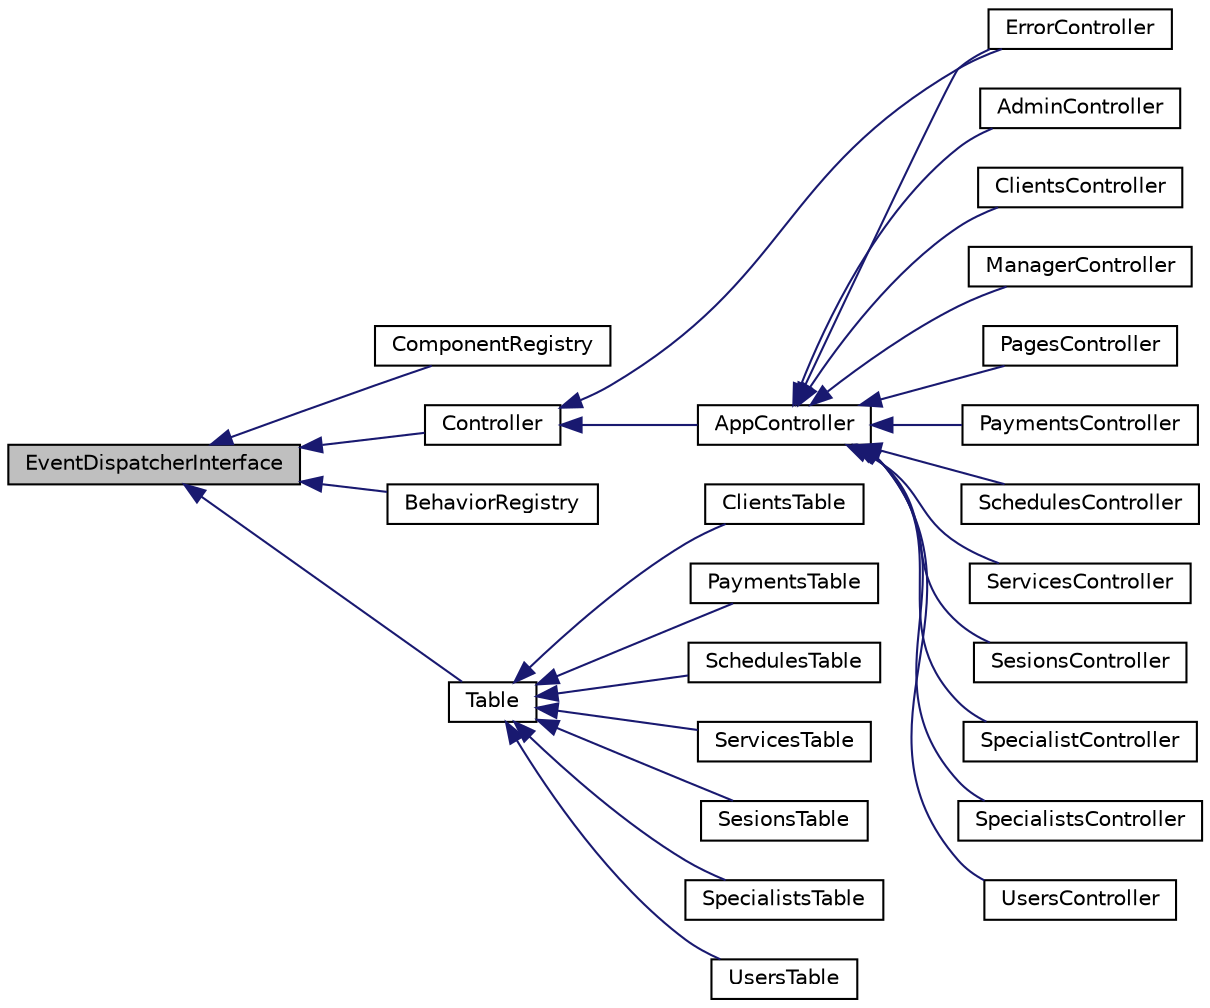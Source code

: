 digraph "EventDispatcherInterface"
{
  edge [fontname="Helvetica",fontsize="10",labelfontname="Helvetica",labelfontsize="10"];
  node [fontname="Helvetica",fontsize="10",shape=record];
  rankdir="LR";
  Node1 [label="EventDispatcherInterface",height=0.2,width=0.4,color="black", fillcolor="grey75", style="filled", fontcolor="black"];
  Node1 -> Node2 [dir="back",color="midnightblue",fontsize="10",style="solid",fontname="Helvetica"];
  Node2 [label="ComponentRegistry",height=0.2,width=0.4,color="black", fillcolor="white", style="filled",URL="$class_cake_1_1_controller_1_1_component_registry.html"];
  Node1 -> Node3 [dir="back",color="midnightblue",fontsize="10",style="solid",fontname="Helvetica"];
  Node3 [label="Controller",height=0.2,width=0.4,color="black", fillcolor="white", style="filled",URL="$class_cake_1_1_controller_1_1_controller.html"];
  Node3 -> Node4 [dir="back",color="midnightblue",fontsize="10",style="solid",fontname="Helvetica"];
  Node4 [label="AppController",height=0.2,width=0.4,color="black", fillcolor="white", style="filled",URL="$class_app_1_1_controller_1_1_app_controller.html"];
  Node4 -> Node5 [dir="back",color="midnightblue",fontsize="10",style="solid",fontname="Helvetica"];
  Node5 [label="AdminController",height=0.2,width=0.4,color="black", fillcolor="white", style="filled",URL="$class_app_1_1_controller_1_1_admin_controller.html"];
  Node4 -> Node6 [dir="back",color="midnightblue",fontsize="10",style="solid",fontname="Helvetica"];
  Node6 [label="ClientsController",height=0.2,width=0.4,color="black", fillcolor="white", style="filled",URL="$class_app_1_1_controller_1_1_clients_controller.html"];
  Node4 -> Node7 [dir="back",color="midnightblue",fontsize="10",style="solid",fontname="Helvetica"];
  Node7 [label="ErrorController",height=0.2,width=0.4,color="black", fillcolor="white", style="filled",URL="$class_app_1_1_controller_1_1_error_controller.html"];
  Node4 -> Node8 [dir="back",color="midnightblue",fontsize="10",style="solid",fontname="Helvetica"];
  Node8 [label="ManagerController",height=0.2,width=0.4,color="black", fillcolor="white", style="filled",URL="$class_app_1_1_controller_1_1_manager_controller.html"];
  Node4 -> Node9 [dir="back",color="midnightblue",fontsize="10",style="solid",fontname="Helvetica"];
  Node9 [label="PagesController",height=0.2,width=0.4,color="black", fillcolor="white", style="filled",URL="$class_app_1_1_controller_1_1_pages_controller.html"];
  Node4 -> Node10 [dir="back",color="midnightblue",fontsize="10",style="solid",fontname="Helvetica"];
  Node10 [label="PaymentsController",height=0.2,width=0.4,color="black", fillcolor="white", style="filled",URL="$class_app_1_1_controller_1_1_payments_controller.html"];
  Node4 -> Node11 [dir="back",color="midnightblue",fontsize="10",style="solid",fontname="Helvetica"];
  Node11 [label="SchedulesController",height=0.2,width=0.4,color="black", fillcolor="white", style="filled",URL="$class_app_1_1_controller_1_1_schedules_controller.html"];
  Node4 -> Node12 [dir="back",color="midnightblue",fontsize="10",style="solid",fontname="Helvetica"];
  Node12 [label="ServicesController",height=0.2,width=0.4,color="black", fillcolor="white", style="filled",URL="$class_app_1_1_controller_1_1_services_controller.html"];
  Node4 -> Node13 [dir="back",color="midnightblue",fontsize="10",style="solid",fontname="Helvetica"];
  Node13 [label="SesionsController",height=0.2,width=0.4,color="black", fillcolor="white", style="filled",URL="$class_app_1_1_controller_1_1_sesions_controller.html"];
  Node4 -> Node14 [dir="back",color="midnightblue",fontsize="10",style="solid",fontname="Helvetica"];
  Node14 [label="SpecialistController",height=0.2,width=0.4,color="black", fillcolor="white", style="filled",URL="$class_app_1_1_controller_1_1_specialist_controller.html"];
  Node4 -> Node15 [dir="back",color="midnightblue",fontsize="10",style="solid",fontname="Helvetica"];
  Node15 [label="SpecialistsController",height=0.2,width=0.4,color="black", fillcolor="white", style="filled",URL="$class_app_1_1_controller_1_1_specialists_controller.html"];
  Node4 -> Node16 [dir="back",color="midnightblue",fontsize="10",style="solid",fontname="Helvetica"];
  Node16 [label="UsersController",height=0.2,width=0.4,color="black", fillcolor="white", style="filled",URL="$class_app_1_1_controller_1_1_users_controller.html"];
  Node3 -> Node7 [dir="back",color="midnightblue",fontsize="10",style="solid",fontname="Helvetica"];
  Node1 -> Node17 [dir="back",color="midnightblue",fontsize="10",style="solid",fontname="Helvetica"];
  Node17 [label="BehaviorRegistry",height=0.2,width=0.4,color="black", fillcolor="white", style="filled",URL="$class_cake_1_1_o_r_m_1_1_behavior_registry.html"];
  Node1 -> Node18 [dir="back",color="midnightblue",fontsize="10",style="solid",fontname="Helvetica"];
  Node18 [label="Table",height=0.2,width=0.4,color="black", fillcolor="white", style="filled",URL="$class_cake_1_1_o_r_m_1_1_table.html"];
  Node18 -> Node19 [dir="back",color="midnightblue",fontsize="10",style="solid",fontname="Helvetica"];
  Node19 [label="ClientsTable",height=0.2,width=0.4,color="black", fillcolor="white", style="filled",URL="$class_app_1_1_model_1_1_table_1_1_clients_table.html"];
  Node18 -> Node20 [dir="back",color="midnightblue",fontsize="10",style="solid",fontname="Helvetica"];
  Node20 [label="PaymentsTable",height=0.2,width=0.4,color="black", fillcolor="white", style="filled",URL="$class_app_1_1_model_1_1_table_1_1_payments_table.html"];
  Node18 -> Node21 [dir="back",color="midnightblue",fontsize="10",style="solid",fontname="Helvetica"];
  Node21 [label="SchedulesTable",height=0.2,width=0.4,color="black", fillcolor="white", style="filled",URL="$class_app_1_1_model_1_1_table_1_1_schedules_table.html"];
  Node18 -> Node22 [dir="back",color="midnightblue",fontsize="10",style="solid",fontname="Helvetica"];
  Node22 [label="ServicesTable",height=0.2,width=0.4,color="black", fillcolor="white", style="filled",URL="$class_app_1_1_model_1_1_table_1_1_services_table.html"];
  Node18 -> Node23 [dir="back",color="midnightblue",fontsize="10",style="solid",fontname="Helvetica"];
  Node23 [label="SesionsTable",height=0.2,width=0.4,color="black", fillcolor="white", style="filled",URL="$class_app_1_1_model_1_1_table_1_1_sesions_table.html"];
  Node18 -> Node24 [dir="back",color="midnightblue",fontsize="10",style="solid",fontname="Helvetica"];
  Node24 [label="SpecialistsTable",height=0.2,width=0.4,color="black", fillcolor="white", style="filled",URL="$class_app_1_1_model_1_1_table_1_1_specialists_table.html"];
  Node18 -> Node25 [dir="back",color="midnightblue",fontsize="10",style="solid",fontname="Helvetica"];
  Node25 [label="UsersTable",height=0.2,width=0.4,color="black", fillcolor="white", style="filled",URL="$class_app_1_1_model_1_1_table_1_1_users_table.html"];
}

